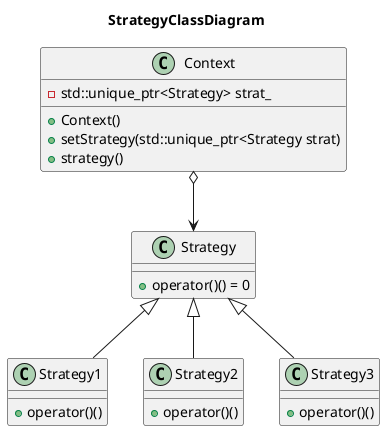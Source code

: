 @startuml 
title StrategyClassDiagram

class Strategy {
  + operator()() = 0
}

class Strategy1 {
  + operator()()
}

class Strategy2 {
  + operator()()
}

class Strategy3 {
  + operator()()
}

class Context {
  - std::unique_ptr<Strategy> strat_
  + Context()
  + setStrategy(std::unique_ptr<Strategy strat)
  + strategy()
}

Context o--> Strategy
Strategy <|-- Strategy1
Strategy <|-- Strategy2
Strategy <|-- Strategy3

@enduml
